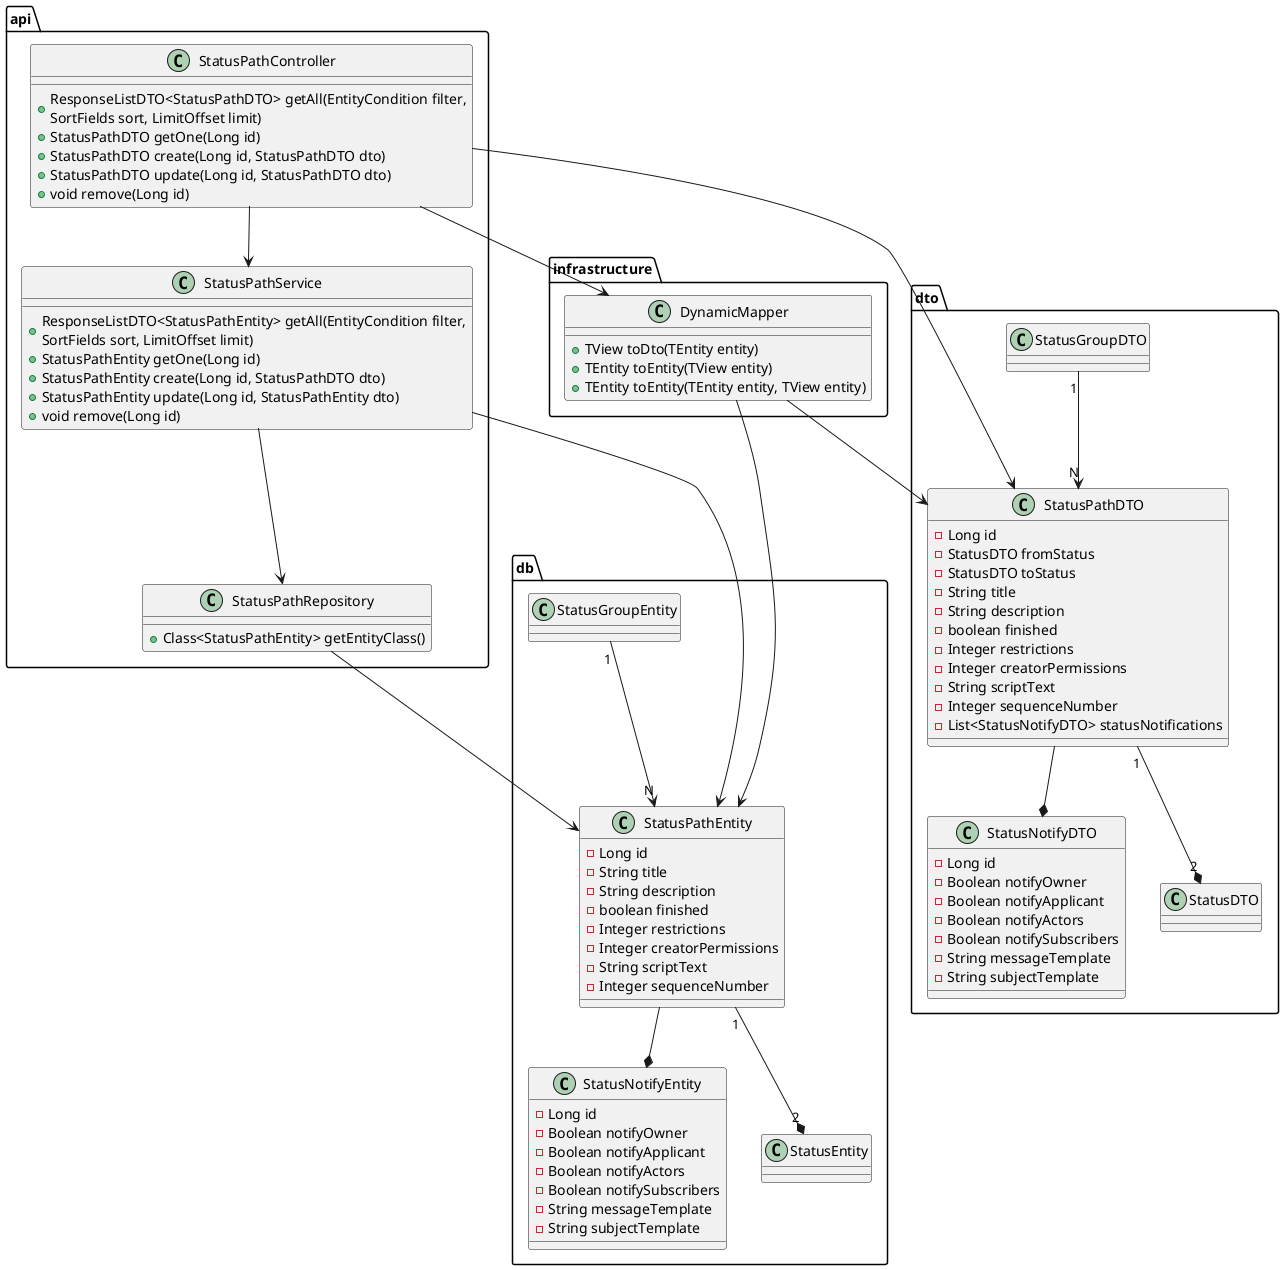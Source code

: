 @startuml
package api {
  class StatusPathController {
    + ResponseListDTO<StatusPathDTO> getAll(EntityCondition filter,\nSortFields sort, LimitOffset limit)
    + StatusPathDTO getOne(Long id)
    + StatusPathDTO create(Long id, StatusPathDTO dto)
    + StatusPathDTO update(Long id, StatusPathDTO dto)
    + void remove(Long id)
  }

  class StatusPathService {
    + ResponseListDTO<StatusPathEntity> getAll(EntityCondition filter,\nSortFields sort, LimitOffset limit)
    + StatusPathEntity getOne(Long id)
    + StatusPathEntity create(Long id, StatusPathDTO dto)
    + StatusPathEntity update(Long id, StatusPathEntity dto)
    + void remove(Long id)
  }

  class StatusPathRepository {
    + Class<StatusPathEntity> getEntityClass()
  }
}

class infrastructure.DynamicMapper {
  + TView toDto(TEntity entity)
  + TEntity toEntity(TView entity)
  + TEntity toEntity(TEntity entity, TView entity)
}
package dto {
  class StatusPathDTO {
    - Long id
    - StatusDTO fromStatus
    - StatusDTO toStatus
    - String title
    - String description
    - boolean finished
    - Integer restrictions
    - Integer creatorPermissions
    - String scriptText
    - Integer sequenceNumber
    - List<StatusNotifyDTO> statusNotifications
    }

    class StatusNotifyDTO {
    - Long id
    - Boolean notifyOwner
    - Boolean notifyApplicant
    - Boolean notifyActors
    - Boolean notifySubscribers
    - String messageTemplate
    - String subjectTemplate
    }

    StatusPathDTO "1" --* "2" StatusDTO
    StatusPathDTO --* StatusNotifyDTO
    StatusGroupDTO "1" --> "N" StatusPathDTO
}

package db {

  class StatusPathEntity {
  - Long id
  - String title
  - String description
  - boolean finished
  - Integer restrictions
  - Integer creatorPermissions
  - String scriptText
  - Integer sequenceNumber
  }

  class StatusNotifyEntity {
  - Long id
  - Boolean notifyOwner
  - Boolean notifyApplicant
  - Boolean notifyActors
  - Boolean notifySubscribers
  - String messageTemplate
  - String subjectTemplate
  }

  StatusPathEntity "1" --* "2" StatusEntity
  StatusPathEntity --* StatusNotifyEntity
'  RequestEntity --> StatusPathEntity
  StatusGroupEntity "1" --> "N" StatusPathEntity
}


StatusPathController --> StatusPathDTO
StatusPathController --> StatusPathService
StatusPathController --> DynamicMapper

StatusPathService --> StatusPathRepository
StatusPathService --> StatusPathEntity

StatusPathRepository --> StatusPathEntity

DynamicMapper --> StatusPathEntity
DynamicMapper --> StatusPathDTO

@enduml